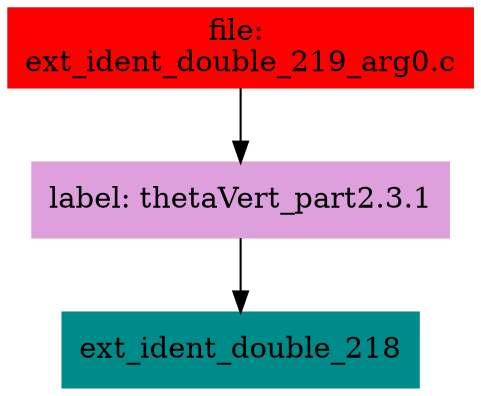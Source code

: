 digraph G {
node [shape=box]

0 [label="file: 
ext_ident_double_219_arg0.c",color=red, style=filled]
1 [label="label: thetaVert_part2.3.1",color=plum, style=filled]
0 -> 1
2 [label="ext_ident_double_218",color=cyan4, style=filled]
1 -> 2


}

